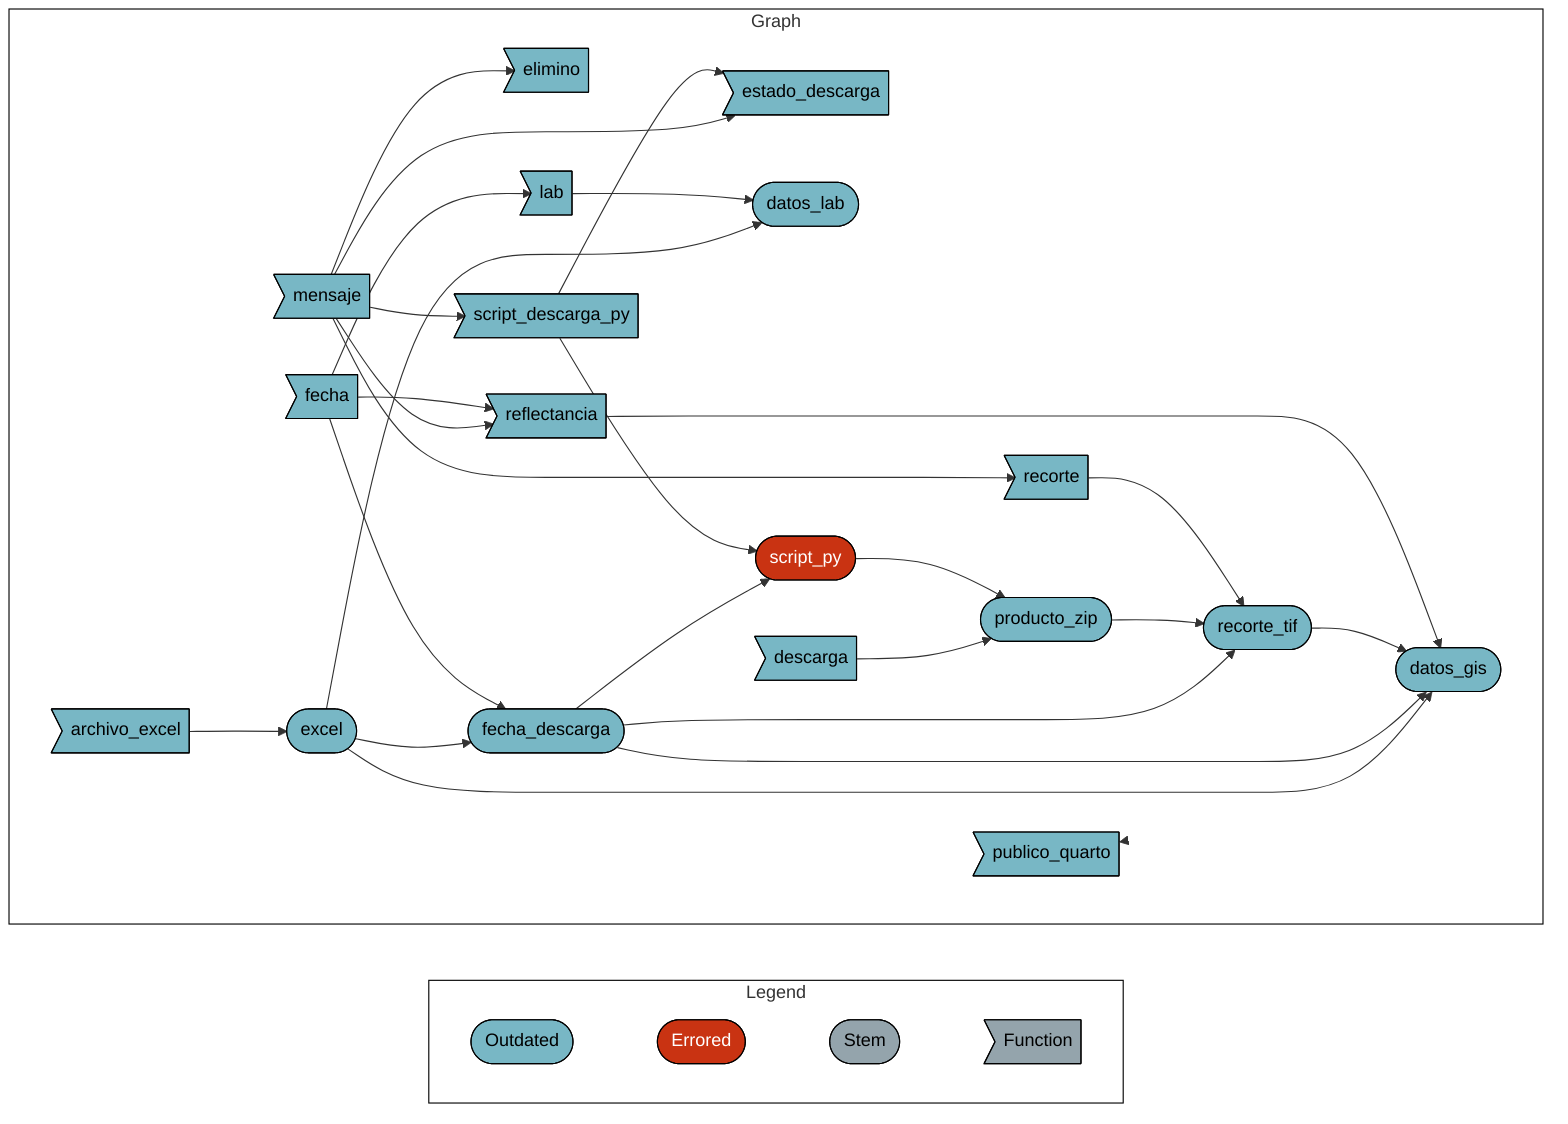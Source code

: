 graph LR
  style Legend fill:#FFFFFF00,stroke:#000000;
  style Graph fill:#FFFFFF00,stroke:#000000;
  subgraph Legend
    direction LR
    x2db1ec7a48f65a9b([""Outdated""]):::outdated --- xb3df25f36846e314([""Errored""]):::errored
    xb3df25f36846e314([""Errored""]):::errored --- xd03d7c7dd2ddda2b([""Stem""]):::none
    xd03d7c7dd2ddda2b([""Stem""]):::none --- xeb2d7cac8a1ce544>""Function""]:::none
  end
  subgraph Graph
    direction LR
    x3d474db92cf09724>"mensaje"]:::outdated --> xc5ec810879cc40ee>"recorte"]:::outdated
    x3d474db92cf09724>"mensaje"]:::outdated --> x32cb0d977e75588d>"elimino"]:::outdated
    x3d474db92cf09724>"mensaje"]:::outdated --> x0dc39fa9e42347ba>"reflectancia"]:::outdated
    x3d474db92cf09724>"mensaje"]:::outdated --> x0e71b645b3e50d0c>"script_descarga_py"]:::outdated
    x3d474db92cf09724>"mensaje"]:::outdated --> x70dd0adf732b9ac4>"estado_descarga"]:::outdated
    xfabd587be49f2fed>"fecha"]:::outdated --> x0dc39fa9e42347ba>"reflectancia"]:::outdated
    xfabd587be49f2fed>"fecha"]:::outdated --> x38637a02f9b83fc8>"lab"]:::outdated
    x0e71b645b3e50d0c>"script_descarga_py"]:::outdated --> x70dd0adf732b9ac4>"estado_descarga"]:::outdated
    x2eb57580dd338e28(["excel"]):::outdated --> x1a91c1978c7a143b(["datos_lab"]):::outdated
    x38637a02f9b83fc8>"lab"]:::outdated --> x1a91c1978c7a143b(["datos_lab"]):::outdated
    x3975d57dc4a04f5c>"descarga"]:::outdated --> x0a08cea06a6d211f(["producto_zip"]):::outdated
    xe56f95f4237d1e66(["script_py"]):::errored --> x0a08cea06a6d211f(["producto_zip"]):::outdated
    xd2e55a6b497fb062(["fecha_descarga"]):::outdated --> x4b150ba8dbe4203d(["recorte_tif"]):::outdated
    x0a08cea06a6d211f(["producto_zip"]):::outdated --> x4b150ba8dbe4203d(["recorte_tif"]):::outdated
    xc5ec810879cc40ee>"recorte"]:::outdated --> x4b150ba8dbe4203d(["recorte_tif"]):::outdated
    x29bd13377b9e6171>"archivo_excel"]:::outdated --> x2eb57580dd338e28(["excel"]):::outdated
    x2eb57580dd338e28(["excel"]):::outdated --> xd2e55a6b497fb062(["fecha_descarga"]):::outdated
    xfabd587be49f2fed>"fecha"]:::outdated --> xd2e55a6b497fb062(["fecha_descarga"]):::outdated
    xd2e55a6b497fb062(["fecha_descarga"]):::outdated --> xe56f95f4237d1e66(["script_py"]):::errored
    x0e71b645b3e50d0c>"script_descarga_py"]:::outdated --> xe56f95f4237d1e66(["script_py"]):::errored
    x2eb57580dd338e28(["excel"]):::outdated --> x75ae8feee719d1e2(["datos_gis"]):::outdated
    xd2e55a6b497fb062(["fecha_descarga"]):::outdated --> x75ae8feee719d1e2(["datos_gis"]):::outdated
    x4b150ba8dbe4203d(["recorte_tif"]):::outdated --> x75ae8feee719d1e2(["datos_gis"]):::outdated
    x0dc39fa9e42347ba>"reflectancia"]:::outdated --> x75ae8feee719d1e2(["datos_gis"]):::outdated
    x3bb6b854e324d1ff>"publico_quarto"]:::outdated --> x3bb6b854e324d1ff>"publico_quarto"]:::outdated
  end
  classDef outdated stroke:#000000,color:#000000,fill:#78B7C5;
  classDef errored stroke:#000000,color:#ffffff,fill:#C93312;
  classDef none stroke:#000000,color:#000000,fill:#94a4ac;
  linkStyle 0 stroke-width:0px;
  linkStyle 1 stroke-width:0px;
  linkStyle 2 stroke-width:0px;
  linkStyle 27 stroke-width:0px;